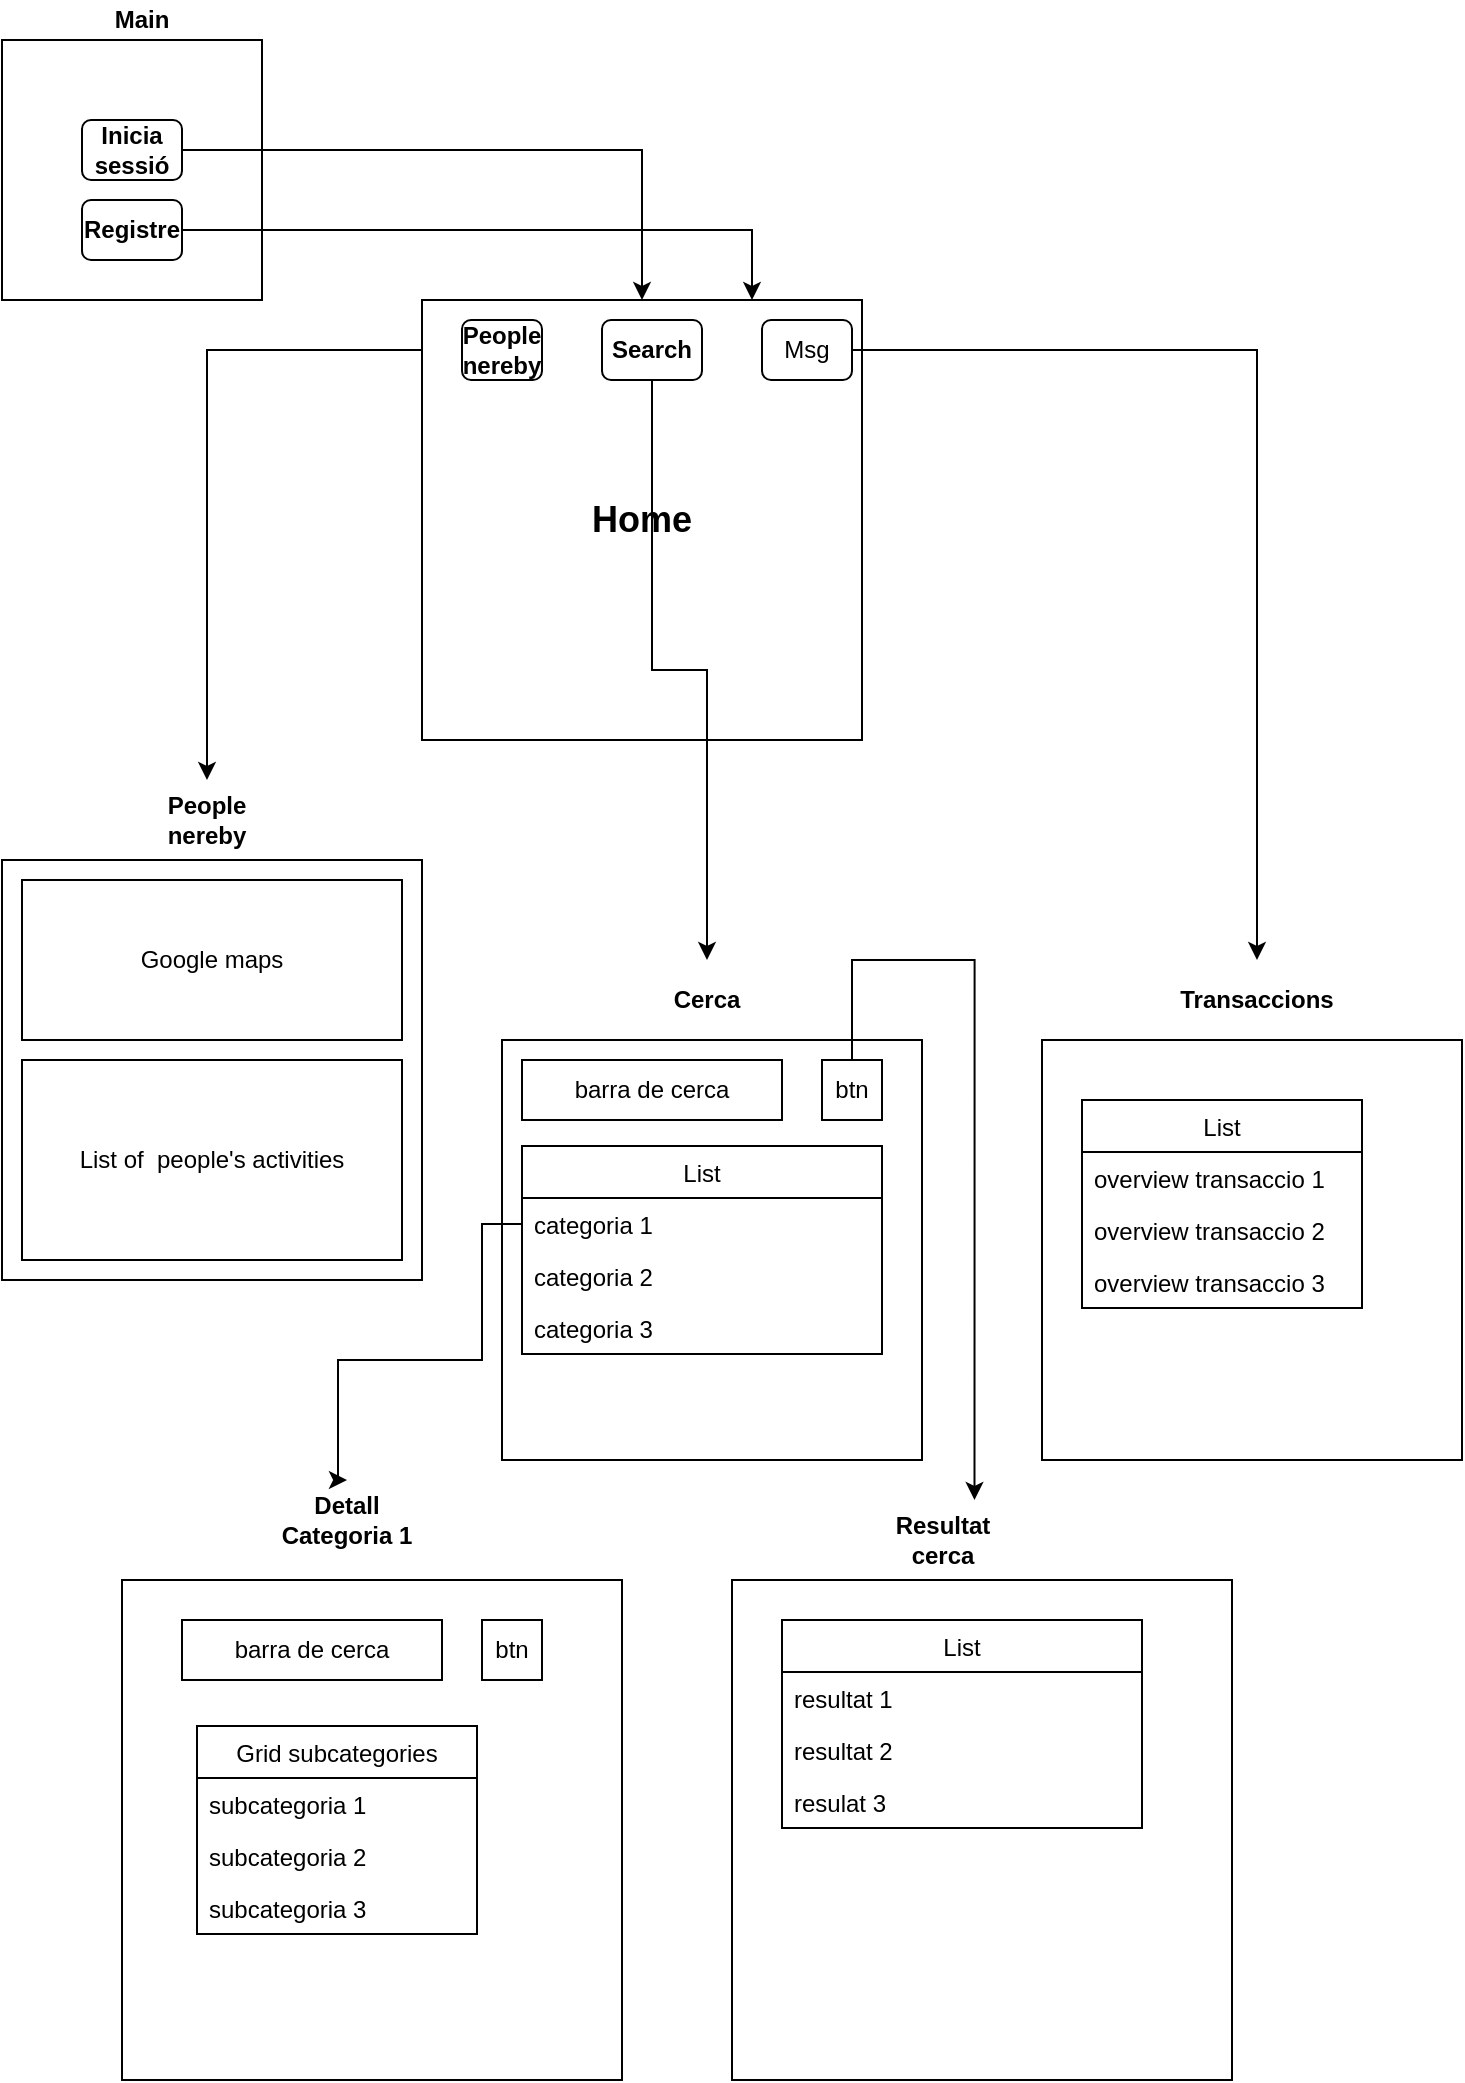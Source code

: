 <mxfile version="14.8.5" type="github">
  <diagram id="PJ5Q-Q8XPuU4cipDH97r" name="Page-1">
    <mxGraphModel dx="1035" dy="626" grid="1" gridSize="10" guides="1" tooltips="1" connect="1" arrows="1" fold="1" page="1" pageScale="1" pageWidth="850" pageHeight="1100" math="0" shadow="0">
      <root>
        <mxCell id="0" />
        <mxCell id="1" parent="0" />
        <mxCell id="yFFoqwBq_6sKbxB8x7hh-1" value="" style="whiteSpace=wrap;html=1;aspect=fixed;" vertex="1" parent="1">
          <mxGeometry x="60" y="30" width="130" height="130" as="geometry" />
        </mxCell>
        <mxCell id="yFFoqwBq_6sKbxB8x7hh-17" style="edgeStyle=orthogonalEdgeStyle;rounded=0;orthogonalLoop=1;jettySize=auto;html=1;exitX=0;exitY=0.5;exitDx=0;exitDy=0;" edge="1" parent="1" source="yFFoqwBq_6sKbxB8x7hh-4" target="yFFoqwBq_6sKbxB8x7hh-16">
          <mxGeometry relative="1" as="geometry" />
        </mxCell>
        <mxCell id="yFFoqwBq_6sKbxB8x7hh-3" value="&lt;b&gt;&lt;font style=&quot;font-size: 18px&quot;&gt;Home&lt;/font&gt;&lt;/b&gt;" style="whiteSpace=wrap;html=1;aspect=fixed;" vertex="1" parent="1">
          <mxGeometry x="270" y="160" width="220" height="220" as="geometry" />
        </mxCell>
        <mxCell id="yFFoqwBq_6sKbxB8x7hh-4" value="&lt;b&gt;People nereby&lt;/b&gt;" style="rounded=1;whiteSpace=wrap;html=1;" vertex="1" parent="1">
          <mxGeometry x="290" y="170" width="40" height="30" as="geometry" />
        </mxCell>
        <mxCell id="yFFoqwBq_6sKbxB8x7hh-36" style="edgeStyle=orthogonalEdgeStyle;rounded=0;orthogonalLoop=1;jettySize=auto;html=1;entryX=0.5;entryY=0;entryDx=0;entryDy=0;" edge="1" parent="1" source="yFFoqwBq_6sKbxB8x7hh-9" target="yFFoqwBq_6sKbxB8x7hh-30">
          <mxGeometry relative="1" as="geometry" />
        </mxCell>
        <mxCell id="yFFoqwBq_6sKbxB8x7hh-9" value="&lt;b&gt;Search&lt;/b&gt;" style="rounded=1;whiteSpace=wrap;html=1;" vertex="1" parent="1">
          <mxGeometry x="360" y="170" width="50" height="30" as="geometry" />
        </mxCell>
        <mxCell id="yFFoqwBq_6sKbxB8x7hh-74" style="edgeStyle=orthogonalEdgeStyle;rounded=0;orthogonalLoop=1;jettySize=auto;html=1;" edge="1" parent="1" source="yFFoqwBq_6sKbxB8x7hh-10" target="yFFoqwBq_6sKbxB8x7hh-39">
          <mxGeometry relative="1" as="geometry" />
        </mxCell>
        <mxCell id="yFFoqwBq_6sKbxB8x7hh-10" value="Msg" style="rounded=1;whiteSpace=wrap;html=1;" vertex="1" parent="1">
          <mxGeometry x="440" y="170" width="45" height="30" as="geometry" />
        </mxCell>
        <mxCell id="yFFoqwBq_6sKbxB8x7hh-12" value="" style="whiteSpace=wrap;html=1;aspect=fixed;" vertex="1" parent="1">
          <mxGeometry x="60" y="440" width="210" height="210" as="geometry" />
        </mxCell>
        <mxCell id="yFFoqwBq_6sKbxB8x7hh-14" value="Google maps" style="rounded=0;whiteSpace=wrap;html=1;" vertex="1" parent="1">
          <mxGeometry x="70" y="450" width="190" height="80" as="geometry" />
        </mxCell>
        <mxCell id="yFFoqwBq_6sKbxB8x7hh-15" value="List of&amp;nbsp; people&#39;s activities" style="rounded=0;whiteSpace=wrap;html=1;" vertex="1" parent="1">
          <mxGeometry x="70" y="540" width="190" height="100" as="geometry" />
        </mxCell>
        <mxCell id="yFFoqwBq_6sKbxB8x7hh-16" value="&lt;b&gt;People nereby&lt;/b&gt;" style="text;html=1;strokeColor=none;fillColor=none;align=center;verticalAlign=middle;whiteSpace=wrap;rounded=0;" vertex="1" parent="1">
          <mxGeometry x="130" y="400" width="65" height="40" as="geometry" />
        </mxCell>
        <mxCell id="yFFoqwBq_6sKbxB8x7hh-18" value="&lt;b&gt;Main&lt;/b&gt;" style="text;html=1;strokeColor=none;fillColor=none;align=center;verticalAlign=middle;whiteSpace=wrap;rounded=0;" vertex="1" parent="1">
          <mxGeometry x="100" y="10" width="60" height="20" as="geometry" />
        </mxCell>
        <mxCell id="yFFoqwBq_6sKbxB8x7hh-22" style="edgeStyle=orthogonalEdgeStyle;rounded=0;orthogonalLoop=1;jettySize=auto;html=1;exitX=1;exitY=0.5;exitDx=0;exitDy=0;" edge="1" parent="1" source="yFFoqwBq_6sKbxB8x7hh-20" target="yFFoqwBq_6sKbxB8x7hh-3">
          <mxGeometry relative="1" as="geometry" />
        </mxCell>
        <mxCell id="yFFoqwBq_6sKbxB8x7hh-20" value="&lt;b&gt;Inicia sessió&lt;/b&gt;" style="rounded=1;whiteSpace=wrap;html=1;" vertex="1" parent="1">
          <mxGeometry x="100" y="70" width="50" height="30" as="geometry" />
        </mxCell>
        <mxCell id="yFFoqwBq_6sKbxB8x7hh-26" style="edgeStyle=orthogonalEdgeStyle;rounded=0;orthogonalLoop=1;jettySize=auto;html=1;entryX=0.75;entryY=0;entryDx=0;entryDy=0;" edge="1" parent="1" source="yFFoqwBq_6sKbxB8x7hh-24" target="yFFoqwBq_6sKbxB8x7hh-3">
          <mxGeometry relative="1" as="geometry" />
        </mxCell>
        <mxCell id="yFFoqwBq_6sKbxB8x7hh-24" value="&lt;b&gt;Registre&lt;/b&gt;" style="rounded=1;whiteSpace=wrap;html=1;" vertex="1" parent="1">
          <mxGeometry x="100" y="110" width="50" height="30" as="geometry" />
        </mxCell>
        <mxCell id="yFFoqwBq_6sKbxB8x7hh-27" value="" style="whiteSpace=wrap;html=1;aspect=fixed;" vertex="1" parent="1">
          <mxGeometry x="310" y="530" width="210" height="210" as="geometry" />
        </mxCell>
        <mxCell id="yFFoqwBq_6sKbxB8x7hh-28" value="barra de cerca" style="rounded=0;whiteSpace=wrap;html=1;" vertex="1" parent="1">
          <mxGeometry x="320" y="540" width="130" height="30" as="geometry" />
        </mxCell>
        <mxCell id="yFFoqwBq_6sKbxB8x7hh-30" value="&lt;b&gt;Cerca&lt;/b&gt;" style="text;html=1;strokeColor=none;fillColor=none;align=center;verticalAlign=middle;whiteSpace=wrap;rounded=0;" vertex="1" parent="1">
          <mxGeometry x="380" y="490" width="65" height="40" as="geometry" />
        </mxCell>
        <mxCell id="yFFoqwBq_6sKbxB8x7hh-31" value="" style="rounded=0;whiteSpace=wrap;html=1;" vertex="1" parent="1">
          <mxGeometry x="648" y="530" width="30" height="25" as="geometry" />
        </mxCell>
        <mxCell id="yFFoqwBq_6sKbxB8x7hh-32" value="List" style="swimlane;fontStyle=0;childLayout=stackLayout;horizontal=1;startSize=26;horizontalStack=0;resizeParent=1;resizeParentMax=0;resizeLast=0;collapsible=1;marginBottom=0;" vertex="1" parent="1">
          <mxGeometry x="320" y="583" width="180" height="104" as="geometry">
            <mxRectangle x="320" y="583" width="50" height="26" as="alternateBounds" />
          </mxGeometry>
        </mxCell>
        <mxCell id="yFFoqwBq_6sKbxB8x7hh-33" value="categoria 1" style="text;strokeColor=none;fillColor=none;align=left;verticalAlign=top;spacingLeft=4;spacingRight=4;overflow=hidden;rotatable=0;points=[[0,0.5],[1,0.5]];portConstraint=eastwest;" vertex="1" parent="yFFoqwBq_6sKbxB8x7hh-32">
          <mxGeometry y="26" width="180" height="26" as="geometry" />
        </mxCell>
        <mxCell id="yFFoqwBq_6sKbxB8x7hh-34" value="categoria 2" style="text;strokeColor=none;fillColor=none;align=left;verticalAlign=top;spacingLeft=4;spacingRight=4;overflow=hidden;rotatable=0;points=[[0,0.5],[1,0.5]];portConstraint=eastwest;" vertex="1" parent="yFFoqwBq_6sKbxB8x7hh-32">
          <mxGeometry y="52" width="180" height="26" as="geometry" />
        </mxCell>
        <mxCell id="yFFoqwBq_6sKbxB8x7hh-35" value="categoria 3" style="text;strokeColor=none;fillColor=none;align=left;verticalAlign=top;spacingLeft=4;spacingRight=4;overflow=hidden;rotatable=0;points=[[0,0.5],[1,0.5]];portConstraint=eastwest;" vertex="1" parent="yFFoqwBq_6sKbxB8x7hh-32">
          <mxGeometry y="78" width="180" height="26" as="geometry" />
        </mxCell>
        <mxCell id="yFFoqwBq_6sKbxB8x7hh-37" value="" style="whiteSpace=wrap;html=1;aspect=fixed;" vertex="1" parent="1">
          <mxGeometry x="580" y="530" width="210" height="210" as="geometry" />
        </mxCell>
        <mxCell id="yFFoqwBq_6sKbxB8x7hh-39" value="&lt;b&gt;Transaccions&lt;/b&gt;" style="text;html=1;strokeColor=none;fillColor=none;align=center;verticalAlign=middle;whiteSpace=wrap;rounded=0;" vertex="1" parent="1">
          <mxGeometry x="655" y="490" width="65" height="40" as="geometry" />
        </mxCell>
        <mxCell id="yFFoqwBq_6sKbxB8x7hh-56" style="edgeStyle=orthogonalEdgeStyle;rounded=0;orthogonalLoop=1;jettySize=auto;html=1;entryX=0.75;entryY=0;entryDx=0;entryDy=0;" edge="1" parent="1" source="yFFoqwBq_6sKbxB8x7hh-45" target="yFFoqwBq_6sKbxB8x7hh-50">
          <mxGeometry relative="1" as="geometry">
            <Array as="points">
              <mxPoint x="485" y="490" />
              <mxPoint x="546" y="490" />
            </Array>
          </mxGeometry>
        </mxCell>
        <mxCell id="yFFoqwBq_6sKbxB8x7hh-45" value="btn" style="rounded=0;whiteSpace=wrap;html=1;" vertex="1" parent="1">
          <mxGeometry x="470" y="540" width="30" height="30" as="geometry" />
        </mxCell>
        <mxCell id="yFFoqwBq_6sKbxB8x7hh-46" value="" style="rounded=0;whiteSpace=wrap;html=1;" vertex="1" parent="1">
          <mxGeometry x="493" y="800" width="30" height="25" as="geometry" />
        </mxCell>
        <mxCell id="yFFoqwBq_6sKbxB8x7hh-47" value="" style="whiteSpace=wrap;html=1;aspect=fixed;" vertex="1" parent="1">
          <mxGeometry x="425" y="800" width="250" height="250" as="geometry" />
        </mxCell>
        <mxCell id="yFFoqwBq_6sKbxB8x7hh-50" value="&lt;b&gt;Resultat cerca&lt;/b&gt;" style="text;html=1;strokeColor=none;fillColor=none;align=center;verticalAlign=middle;whiteSpace=wrap;rounded=0;" vertex="1" parent="1">
          <mxGeometry x="497.5" y="760" width="65" height="40" as="geometry" />
        </mxCell>
        <mxCell id="yFFoqwBq_6sKbxB8x7hh-52" value="List" style="swimlane;fontStyle=0;childLayout=stackLayout;horizontal=1;startSize=26;horizontalStack=0;resizeParent=1;resizeParentMax=0;resizeLast=0;collapsible=1;marginBottom=0;" vertex="1" parent="1">
          <mxGeometry x="450" y="820" width="180" height="104" as="geometry">
            <mxRectangle x="320" y="583" width="50" height="26" as="alternateBounds" />
          </mxGeometry>
        </mxCell>
        <mxCell id="yFFoqwBq_6sKbxB8x7hh-53" value="resultat 1" style="text;strokeColor=none;fillColor=none;align=left;verticalAlign=top;spacingLeft=4;spacingRight=4;overflow=hidden;rotatable=0;points=[[0,0.5],[1,0.5]];portConstraint=eastwest;" vertex="1" parent="yFFoqwBq_6sKbxB8x7hh-52">
          <mxGeometry y="26" width="180" height="26" as="geometry" />
        </mxCell>
        <mxCell id="yFFoqwBq_6sKbxB8x7hh-54" value="resultat 2" style="text;strokeColor=none;fillColor=none;align=left;verticalAlign=top;spacingLeft=4;spacingRight=4;overflow=hidden;rotatable=0;points=[[0,0.5],[1,0.5]];portConstraint=eastwest;" vertex="1" parent="yFFoqwBq_6sKbxB8x7hh-52">
          <mxGeometry y="52" width="180" height="26" as="geometry" />
        </mxCell>
        <mxCell id="yFFoqwBq_6sKbxB8x7hh-55" value="resulat 3" style="text;strokeColor=none;fillColor=none;align=left;verticalAlign=top;spacingLeft=4;spacingRight=4;overflow=hidden;rotatable=0;points=[[0,0.5],[1,0.5]];portConstraint=eastwest;" vertex="1" parent="yFFoqwBq_6sKbxB8x7hh-52">
          <mxGeometry y="78" width="180" height="26" as="geometry" />
        </mxCell>
        <mxCell id="yFFoqwBq_6sKbxB8x7hh-57" value="" style="rounded=0;whiteSpace=wrap;html=1;" vertex="1" parent="1">
          <mxGeometry x="188" y="800" width="30" height="25" as="geometry" />
        </mxCell>
        <mxCell id="yFFoqwBq_6sKbxB8x7hh-58" value="" style="whiteSpace=wrap;html=1;aspect=fixed;" vertex="1" parent="1">
          <mxGeometry x="120" y="800" width="250" height="250" as="geometry" />
        </mxCell>
        <mxCell id="yFFoqwBq_6sKbxB8x7hh-63" value="&lt;b&gt;Detall Categoria 1&lt;/b&gt;" style="text;html=1;strokeColor=none;fillColor=none;align=center;verticalAlign=middle;whiteSpace=wrap;rounded=0;" vertex="1" parent="1">
          <mxGeometry x="195" y="750" width="75" height="40" as="geometry" />
        </mxCell>
        <mxCell id="yFFoqwBq_6sKbxB8x7hh-64" value="barra de cerca" style="rounded=0;whiteSpace=wrap;html=1;" vertex="1" parent="1">
          <mxGeometry x="150" y="820" width="130" height="30" as="geometry" />
        </mxCell>
        <mxCell id="yFFoqwBq_6sKbxB8x7hh-65" value="btn" style="rounded=0;whiteSpace=wrap;html=1;" vertex="1" parent="1">
          <mxGeometry x="300" y="820" width="30" height="30" as="geometry" />
        </mxCell>
        <mxCell id="yFFoqwBq_6sKbxB8x7hh-66" value="Grid subcategories" style="swimlane;fontStyle=0;childLayout=stackLayout;horizontal=1;startSize=26;horizontalStack=0;resizeParent=1;resizeParentMax=0;resizeLast=0;collapsible=1;marginBottom=0;" vertex="1" parent="1">
          <mxGeometry x="157.5" y="873" width="140" height="104" as="geometry" />
        </mxCell>
        <mxCell id="yFFoqwBq_6sKbxB8x7hh-67" value="subcategoria 1" style="text;strokeColor=none;fillColor=none;align=left;verticalAlign=top;spacingLeft=4;spacingRight=4;overflow=hidden;rotatable=0;points=[[0,0.5],[1,0.5]];portConstraint=eastwest;" vertex="1" parent="yFFoqwBq_6sKbxB8x7hh-66">
          <mxGeometry y="26" width="140" height="26" as="geometry" />
        </mxCell>
        <mxCell id="yFFoqwBq_6sKbxB8x7hh-68" value="subcategoria 2" style="text;strokeColor=none;fillColor=none;align=left;verticalAlign=top;spacingLeft=4;spacingRight=4;overflow=hidden;rotatable=0;points=[[0,0.5],[1,0.5]];portConstraint=eastwest;" vertex="1" parent="yFFoqwBq_6sKbxB8x7hh-66">
          <mxGeometry y="52" width="140" height="26" as="geometry" />
        </mxCell>
        <mxCell id="yFFoqwBq_6sKbxB8x7hh-69" value="subcategoria 3" style="text;strokeColor=none;fillColor=none;align=left;verticalAlign=top;spacingLeft=4;spacingRight=4;overflow=hidden;rotatable=0;points=[[0,0.5],[1,0.5]];portConstraint=eastwest;" vertex="1" parent="yFFoqwBq_6sKbxB8x7hh-66">
          <mxGeometry y="78" width="140" height="26" as="geometry" />
        </mxCell>
        <mxCell id="yFFoqwBq_6sKbxB8x7hh-70" value="List" style="swimlane;fontStyle=0;childLayout=stackLayout;horizontal=1;startSize=26;horizontalStack=0;resizeParent=1;resizeParentMax=0;resizeLast=0;collapsible=1;marginBottom=0;" vertex="1" parent="1">
          <mxGeometry x="600" y="560" width="140" height="104" as="geometry" />
        </mxCell>
        <mxCell id="yFFoqwBq_6sKbxB8x7hh-71" value="overview transaccio 1" style="text;strokeColor=none;fillColor=none;align=left;verticalAlign=top;spacingLeft=4;spacingRight=4;overflow=hidden;rotatable=0;points=[[0,0.5],[1,0.5]];portConstraint=eastwest;" vertex="1" parent="yFFoqwBq_6sKbxB8x7hh-70">
          <mxGeometry y="26" width="140" height="26" as="geometry" />
        </mxCell>
        <mxCell id="yFFoqwBq_6sKbxB8x7hh-72" value="overview transaccio 2" style="text;strokeColor=none;fillColor=none;align=left;verticalAlign=top;spacingLeft=4;spacingRight=4;overflow=hidden;rotatable=0;points=[[0,0.5],[1,0.5]];portConstraint=eastwest;" vertex="1" parent="yFFoqwBq_6sKbxB8x7hh-70">
          <mxGeometry y="52" width="140" height="26" as="geometry" />
        </mxCell>
        <mxCell id="yFFoqwBq_6sKbxB8x7hh-73" value="overview transaccio 3" style="text;strokeColor=none;fillColor=none;align=left;verticalAlign=top;spacingLeft=4;spacingRight=4;overflow=hidden;rotatable=0;points=[[0,0.5],[1,0.5]];portConstraint=eastwest;" vertex="1" parent="yFFoqwBq_6sKbxB8x7hh-70">
          <mxGeometry y="78" width="140" height="26" as="geometry" />
        </mxCell>
        <mxCell id="yFFoqwBq_6sKbxB8x7hh-75" style="edgeStyle=orthogonalEdgeStyle;rounded=0;orthogonalLoop=1;jettySize=auto;html=1;entryX=0.5;entryY=0;entryDx=0;entryDy=0;" edge="1" parent="1" source="yFFoqwBq_6sKbxB8x7hh-33" target="yFFoqwBq_6sKbxB8x7hh-63">
          <mxGeometry relative="1" as="geometry">
            <Array as="points">
              <mxPoint x="300" y="622" />
              <mxPoint x="300" y="690" />
              <mxPoint x="228" y="690" />
            </Array>
          </mxGeometry>
        </mxCell>
      </root>
    </mxGraphModel>
  </diagram>
</mxfile>
